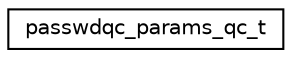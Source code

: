 digraph "Graphical Class Hierarchy"
{
 // LATEX_PDF_SIZE
  edge [fontname="Helvetica",fontsize="10",labelfontname="Helvetica",labelfontsize="10"];
  node [fontname="Helvetica",fontsize="10",shape=record];
  rankdir="LR";
  Node0 [label="passwdqc_params_qc_t",height=0.2,width=0.4,color="black", fillcolor="white", style="filled",URL="$structpasswdqc__params__qc__t.html",tooltip=" "];
}

